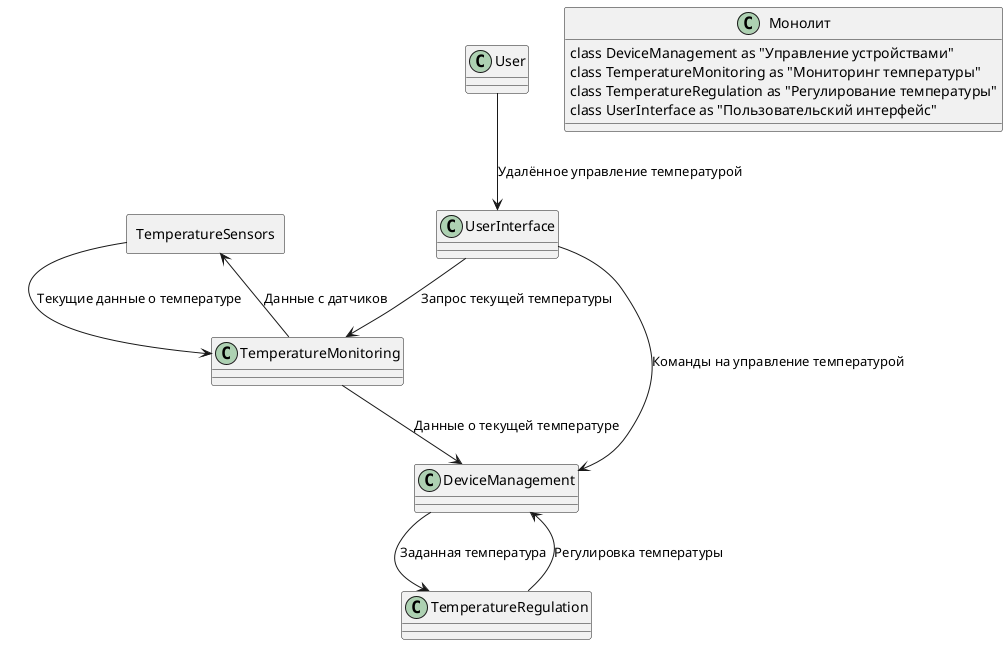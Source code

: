 @startuml
!define RECTANGLE class

RECTANGLE System as "Монолит" {
  RECTANGLE DeviceManagement as "Управление устройствами"
  RECTANGLE TemperatureMonitoring as "Мониторинг температуры"
  RECTANGLE TemperatureRegulation as "Регулирование температуры"
  RECTANGLE UserInterface as "Пользовательский интерфейс"
}

User --> UserInterface : "Удалённое управление температурой"
UserInterface --> DeviceManagement : "Команды на управление температурой"
UserInterface --> TemperatureMonitoring : "Запрос текущей температуры"
TemperatureMonitoring --> DeviceManagement : "Данные о текущей температуре"
TemperatureMonitoring --> TemperatureSensors : "Данные с датчиков"

DeviceManagement --> TemperatureRegulation : "Заданная температура"
TemperatureRegulation --> DeviceManagement : "Регулировка температуры"

rectangle TemperatureSensors as "Датчики температуры" {
}

TemperatureSensors --> TemperatureMonitoring : "Текущие данные о температуре"

@enduml